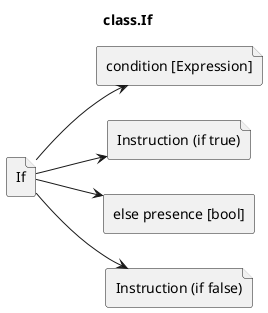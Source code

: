 @startuml
left to right direction
title class.If

file If
file "condition [Expression]" as Expression
file "Instruction (if true)" as Instruction1
rectangle "else presence [bool]" as else
file "Instruction (if false)" as Instruction2

If-->Expression
If-->Instruction1
If-->else
If-->Instruction2
@enduml
